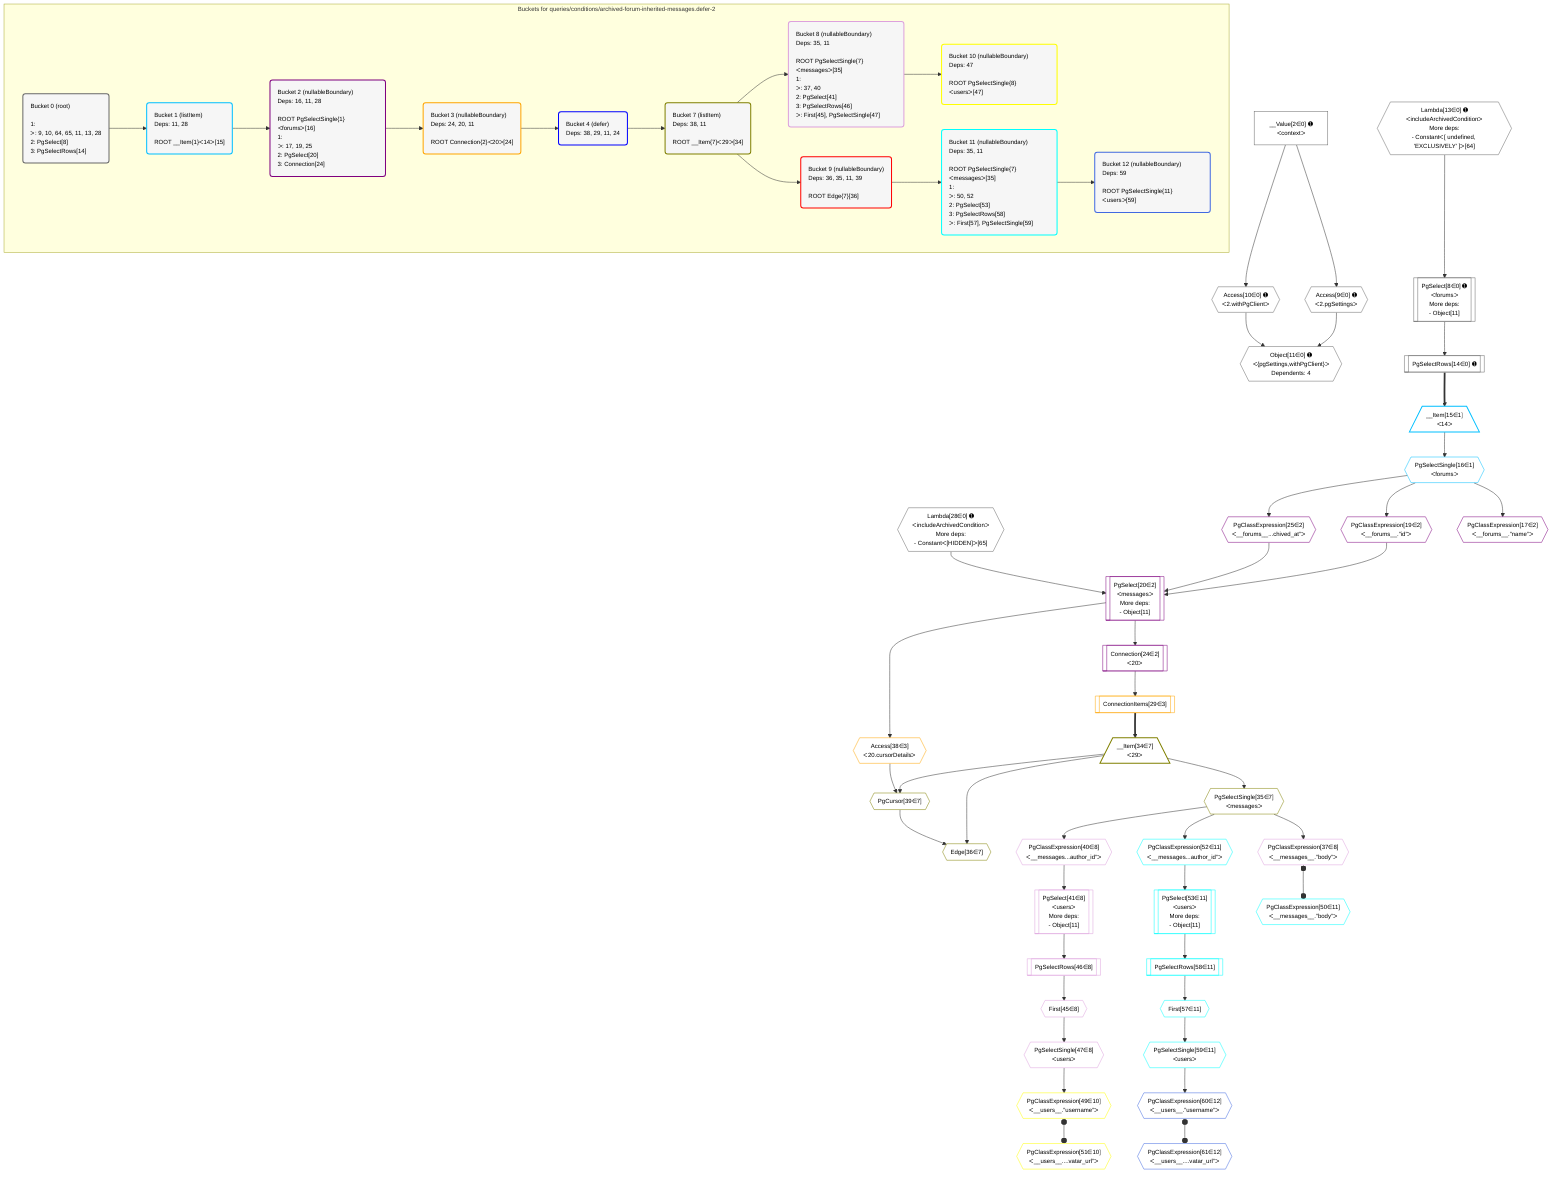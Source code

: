 %%{init: {'themeVariables': { 'fontSize': '12px'}}}%%
graph TD
    classDef path fill:#eee,stroke:#000,color:#000
    classDef plan fill:#fff,stroke-width:1px,color:#000
    classDef itemplan fill:#fff,stroke-width:2px,color:#000
    classDef unbatchedplan fill:#dff,stroke-width:1px,color:#000
    classDef sideeffectplan fill:#fcc,stroke-width:2px,color:#000
    classDef bucket fill:#f6f6f6,color:#000,stroke-width:2px,text-align:left

    subgraph "Buckets for queries/conditions/archived-forum-inherited-messages.defer-2"
    Bucket0("Bucket 0 (root)<br /><br />1: <br />ᐳ: 9, 10, 64, 65, 11, 13, 28<br />2: PgSelect[8]<br />3: PgSelectRows[14]"):::bucket
    Bucket1("Bucket 1 (listItem)<br />Deps: 11, 28<br /><br />ROOT __Item{1}ᐸ14ᐳ[15]"):::bucket
    Bucket2("Bucket 2 (nullableBoundary)<br />Deps: 16, 11, 28<br /><br />ROOT PgSelectSingle{1}ᐸforumsᐳ[16]<br />1: <br />ᐳ: 17, 19, 25<br />2: PgSelect[20]<br />3: Connection[24]"):::bucket
    Bucket3("Bucket 3 (nullableBoundary)<br />Deps: 24, 20, 11<br /><br />ROOT Connection{2}ᐸ20ᐳ[24]"):::bucket
    Bucket4("Bucket 4 (defer)<br />Deps: 38, 29, 11, 24"):::bucket
    Bucket7("Bucket 7 (listItem)<br />Deps: 38, 11<br /><br />ROOT __Item{7}ᐸ29ᐳ[34]"):::bucket
    Bucket8("Bucket 8 (nullableBoundary)<br />Deps: 35, 11<br /><br />ROOT PgSelectSingle{7}ᐸmessagesᐳ[35]<br />1: <br />ᐳ: 37, 40<br />2: PgSelect[41]<br />3: PgSelectRows[46]<br />ᐳ: First[45], PgSelectSingle[47]"):::bucket
    Bucket9("Bucket 9 (nullableBoundary)<br />Deps: 36, 35, 11, 39<br /><br />ROOT Edge{7}[36]"):::bucket
    Bucket10("Bucket 10 (nullableBoundary)<br />Deps: 47<br /><br />ROOT PgSelectSingle{8}ᐸusersᐳ[47]"):::bucket
    Bucket11("Bucket 11 (nullableBoundary)<br />Deps: 35, 11<br /><br />ROOT PgSelectSingle{7}ᐸmessagesᐳ[35]<br />1: <br />ᐳ: 50, 52<br />2: PgSelect[53]<br />3: PgSelectRows[58]<br />ᐳ: First[57], PgSelectSingle[59]"):::bucket
    Bucket12("Bucket 12 (nullableBoundary)<br />Deps: 59<br /><br />ROOT PgSelectSingle{11}ᐸusersᐳ[59]"):::bucket
    end
    Bucket0 --> Bucket1
    Bucket1 --> Bucket2
    Bucket2 --> Bucket3
    Bucket3 --> Bucket4
    Bucket4 --> Bucket7
    Bucket7 --> Bucket8 & Bucket9
    Bucket8 --> Bucket10
    Bucket9 --> Bucket11
    Bucket11 --> Bucket12

    %% plan dependencies
    PgSelect8[["PgSelect[8∈0] ➊<br />ᐸforumsᐳ<br />More deps:<br />- Object[11]"]]:::plan
    Lambda13{{"Lambda[13∈0] ➊<br />ᐸincludeArchivedConditionᐳ<br />More deps:<br />- Constantᐸ[ undefined, 'EXCLUSIVELY' ]ᐳ[64]"}}:::plan
    Lambda13 --> PgSelect8
    Object11{{"Object[11∈0] ➊<br />ᐸ{pgSettings,withPgClient}ᐳ<br />Dependents: 4"}}:::plan
    Access9{{"Access[9∈0] ➊<br />ᐸ2.pgSettingsᐳ"}}:::plan
    Access10{{"Access[10∈0] ➊<br />ᐸ2.withPgClientᐳ"}}:::plan
    Access9 & Access10 --> Object11
    __Value2["__Value[2∈0] ➊<br />ᐸcontextᐳ"]:::plan
    __Value2 --> Access9
    __Value2 --> Access10
    PgSelectRows14[["PgSelectRows[14∈0] ➊"]]:::plan
    PgSelect8 --> PgSelectRows14
    Lambda28{{"Lambda[28∈0] ➊<br />ᐸincludeArchivedConditionᐳ<br />More deps:<br />- Constantᐸ[HIDDEN]ᐳ[65]"}}:::plan
    __Item15[/"__Item[15∈1]<br />ᐸ14ᐳ"\]:::itemplan
    PgSelectRows14 ==> __Item15
    PgSelectSingle16{{"PgSelectSingle[16∈1]<br />ᐸforumsᐳ"}}:::plan
    __Item15 --> PgSelectSingle16
    PgSelect20[["PgSelect[20∈2]<br />ᐸmessagesᐳ<br />More deps:<br />- Object[11]"]]:::plan
    PgClassExpression19{{"PgClassExpression[19∈2]<br />ᐸ__forums__.”id”ᐳ"}}:::plan
    PgClassExpression25{{"PgClassExpression[25∈2]<br />ᐸ__forums__...chived_at”ᐳ"}}:::plan
    PgClassExpression19 & PgClassExpression25 & Lambda28 --> PgSelect20
    PgClassExpression17{{"PgClassExpression[17∈2]<br />ᐸ__forums__.”name”ᐳ"}}:::plan
    PgSelectSingle16 --> PgClassExpression17
    PgSelectSingle16 --> PgClassExpression19
    Connection24[["Connection[24∈2]<br />ᐸ20ᐳ"]]:::plan
    PgSelect20 --> Connection24
    PgSelectSingle16 --> PgClassExpression25
    ConnectionItems29[["ConnectionItems[29∈3]"]]:::plan
    Connection24 --> ConnectionItems29
    Access38{{"Access[38∈3]<br />ᐸ20.cursorDetailsᐳ"}}:::plan
    PgSelect20 --> Access38
    Edge36{{"Edge[36∈7]"}}:::plan
    __Item34[/"__Item[34∈7]<br />ᐸ29ᐳ"\]:::itemplan
    PgCursor39{{"PgCursor[39∈7]"}}:::plan
    __Item34 & PgCursor39 --> Edge36
    __Item34 & Access38 --> PgCursor39
    ConnectionItems29 ==> __Item34
    PgSelectSingle35{{"PgSelectSingle[35∈7]<br />ᐸmessagesᐳ"}}:::plan
    __Item34 --> PgSelectSingle35
    PgSelect41[["PgSelect[41∈8]<br />ᐸusersᐳ<br />More deps:<br />- Object[11]"]]:::plan
    PgClassExpression40{{"PgClassExpression[40∈8]<br />ᐸ__messages...author_id”ᐳ"}}:::plan
    PgClassExpression40 --> PgSelect41
    PgClassExpression37{{"PgClassExpression[37∈8]<br />ᐸ__messages__.”body”ᐳ"}}:::plan
    PgSelectSingle35 --> PgClassExpression37
    PgSelectSingle35 --> PgClassExpression40
    First45{{"First[45∈8]"}}:::plan
    PgSelectRows46[["PgSelectRows[46∈8]"]]:::plan
    PgSelectRows46 --> First45
    PgSelect41 --> PgSelectRows46
    PgSelectSingle47{{"PgSelectSingle[47∈8]<br />ᐸusersᐳ"}}:::plan
    First45 --> PgSelectSingle47
    PgClassExpression49{{"PgClassExpression[49∈10]<br />ᐸ__users__.”username”ᐳ"}}:::plan
    PgSelectSingle47 --> PgClassExpression49
    PgClassExpression51{{"PgClassExpression[51∈10]<br />ᐸ__users__....vatar_url”ᐳ"}}:::plan
    PgClassExpression49 o--o PgClassExpression51
    PgSelect53[["PgSelect[53∈11]<br />ᐸusersᐳ<br />More deps:<br />- Object[11]"]]:::plan
    PgClassExpression52{{"PgClassExpression[52∈11]<br />ᐸ__messages...author_id”ᐳ"}}:::plan
    PgClassExpression52 --> PgSelect53
    PgClassExpression50{{"PgClassExpression[50∈11]<br />ᐸ__messages__.”body”ᐳ"}}:::plan
    PgClassExpression37 o--o PgClassExpression50
    PgSelectSingle35 --> PgClassExpression52
    First57{{"First[57∈11]"}}:::plan
    PgSelectRows58[["PgSelectRows[58∈11]"]]:::plan
    PgSelectRows58 --> First57
    PgSelect53 --> PgSelectRows58
    PgSelectSingle59{{"PgSelectSingle[59∈11]<br />ᐸusersᐳ"}}:::plan
    First57 --> PgSelectSingle59
    PgClassExpression60{{"PgClassExpression[60∈12]<br />ᐸ__users__.”username”ᐳ"}}:::plan
    PgSelectSingle59 --> PgClassExpression60
    PgClassExpression61{{"PgClassExpression[61∈12]<br />ᐸ__users__....vatar_url”ᐳ"}}:::plan
    PgClassExpression60 o--o PgClassExpression61

    %% define steps
    classDef bucket0 stroke:#696969
    class Bucket0,__Value2,PgSelect8,Access9,Access10,Object11,Lambda13,PgSelectRows14,Lambda28 bucket0
    classDef bucket1 stroke:#00bfff
    class Bucket1,__Item15,PgSelectSingle16 bucket1
    classDef bucket2 stroke:#7f007f
    class Bucket2,PgClassExpression17,PgClassExpression19,PgSelect20,Connection24,PgClassExpression25 bucket2
    classDef bucket3 stroke:#ffa500
    class Bucket3,ConnectionItems29,Access38 bucket3
    classDef bucket4 stroke:#0000ff
    class Bucket4 bucket4
    classDef bucket7 stroke:#808000
    class Bucket7,__Item34,PgSelectSingle35,Edge36,PgCursor39 bucket7
    classDef bucket8 stroke:#dda0dd
    class Bucket8,PgClassExpression37,PgClassExpression40,PgSelect41,First45,PgSelectRows46,PgSelectSingle47 bucket8
    classDef bucket9 stroke:#ff0000
    class Bucket9 bucket9
    classDef bucket10 stroke:#ffff00
    class Bucket10,PgClassExpression49,PgClassExpression51 bucket10
    classDef bucket11 stroke:#00ffff
    class Bucket11,PgClassExpression50,PgClassExpression52,PgSelect53,First57,PgSelectRows58,PgSelectSingle59 bucket11
    classDef bucket12 stroke:#4169e1
    class Bucket12,PgClassExpression60,PgClassExpression61 bucket12